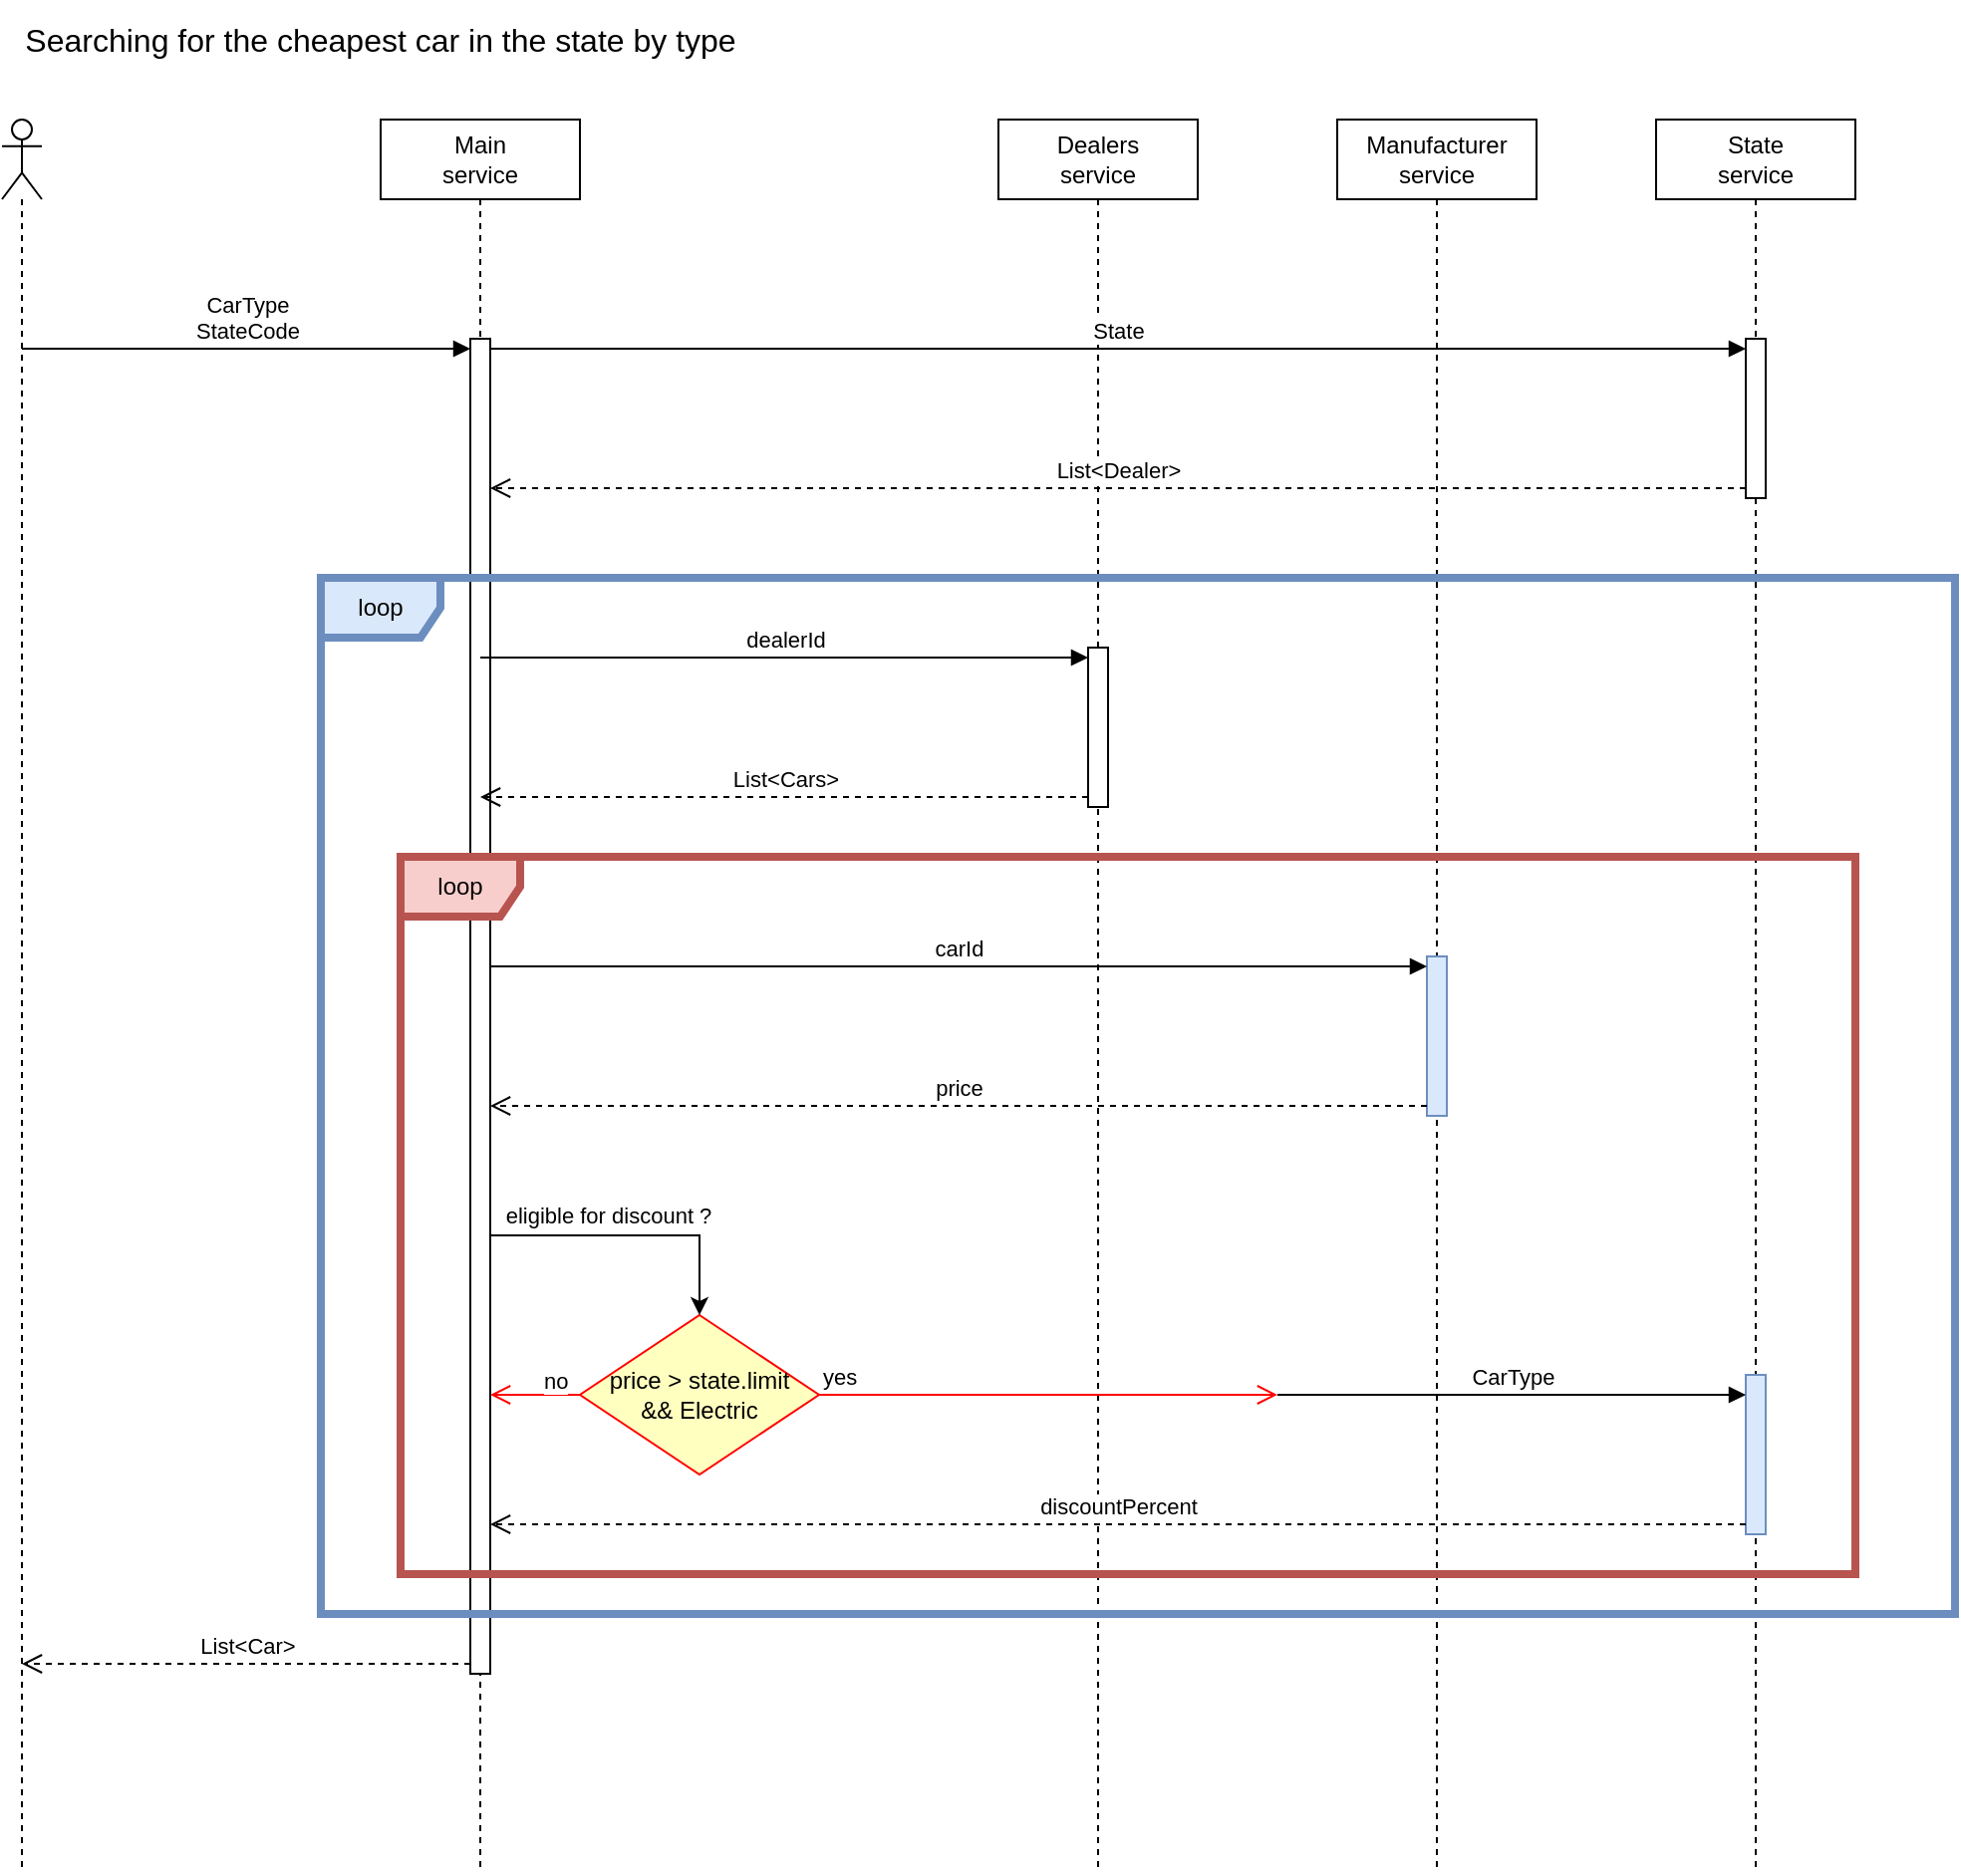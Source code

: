 <mxfile version="24.1.0" type="device">
  <diagram name="Copy of Page-1" id="MX6x5Y1rr3HPaoGF4kRp">
    <mxGraphModel dx="1185" dy="689" grid="1" gridSize="10" guides="1" tooltips="1" connect="1" arrows="1" fold="1" page="1" pageScale="1" pageWidth="1100" pageHeight="850" math="0" shadow="0">
      <root>
        <mxCell id="-muKgpcwftOoW2p_bMMs-0" />
        <mxCell id="-muKgpcwftOoW2p_bMMs-1" parent="-muKgpcwftOoW2p_bMMs-0" />
        <mxCell id="-muKgpcwftOoW2p_bMMs-2" value="Dealers&lt;br&gt;service" style="shape=umlLifeline;perimeter=lifelinePerimeter;whiteSpace=wrap;html=1;container=1;dropTarget=0;collapsible=0;recursiveResize=0;outlineConnect=0;portConstraint=eastwest;newEdgeStyle={&quot;curved&quot;:0,&quot;rounded&quot;:0};" parent="-muKgpcwftOoW2p_bMMs-1" vertex="1">
          <mxGeometry x="550" y="80" width="100" height="880" as="geometry" />
        </mxCell>
        <mxCell id="LaYch7cQ6kY5P7jH1F8f-0" value="" style="html=1;points=[[0,0,0,0,5],[0,1,0,0,-5],[1,0,0,0,5],[1,1,0,0,-5]];perimeter=orthogonalPerimeter;outlineConnect=0;targetShapes=umlLifeline;portConstraint=eastwest;newEdgeStyle={&quot;curved&quot;:0,&quot;rounded&quot;:0};" parent="-muKgpcwftOoW2p_bMMs-2" vertex="1">
          <mxGeometry x="45" y="265" width="10" height="80" as="geometry" />
        </mxCell>
        <mxCell id="-muKgpcwftOoW2p_bMMs-3" value="Manufacturer&lt;br&gt;service" style="shape=umlLifeline;perimeter=lifelinePerimeter;whiteSpace=wrap;html=1;container=1;dropTarget=0;collapsible=0;recursiveResize=0;outlineConnect=0;portConstraint=eastwest;newEdgeStyle={&quot;curved&quot;:0,&quot;rounded&quot;:0};" parent="-muKgpcwftOoW2p_bMMs-1" vertex="1">
          <mxGeometry x="720" y="80" width="100" height="880" as="geometry" />
        </mxCell>
        <mxCell id="-muKgpcwftOoW2p_bMMs-4" value="" style="html=1;points=[[0,0,0,0,5],[0,1,0,0,-5],[1,0,0,0,5],[1,1,0,0,-5]];perimeter=orthogonalPerimeter;outlineConnect=0;targetShapes=umlLifeline;portConstraint=eastwest;newEdgeStyle={&quot;curved&quot;:0,&quot;rounded&quot;:0};fillColor=#dae8fc;strokeColor=#6c8ebf;" parent="-muKgpcwftOoW2p_bMMs-3" vertex="1">
          <mxGeometry x="45" y="420" width="10" height="80" as="geometry" />
        </mxCell>
        <mxCell id="-muKgpcwftOoW2p_bMMs-5" value="State&lt;br&gt;service" style="shape=umlLifeline;perimeter=lifelinePerimeter;whiteSpace=wrap;html=1;container=1;dropTarget=0;collapsible=0;recursiveResize=0;outlineConnect=0;portConstraint=eastwest;newEdgeStyle={&quot;curved&quot;:0,&quot;rounded&quot;:0};" parent="-muKgpcwftOoW2p_bMMs-1" vertex="1">
          <mxGeometry x="880" y="80" width="100" height="880" as="geometry" />
        </mxCell>
        <mxCell id="-muKgpcwftOoW2p_bMMs-6" value="" style="html=1;points=[[0,0,0,0,5],[0,1,0,0,-5],[1,0,0,0,5],[1,1,0,0,-5]];perimeter=orthogonalPerimeter;outlineConnect=0;targetShapes=umlLifeline;portConstraint=eastwest;newEdgeStyle={&quot;curved&quot;:0,&quot;rounded&quot;:0};fillColor=#dae8fc;strokeColor=#6c8ebf;" parent="-muKgpcwftOoW2p_bMMs-5" vertex="1">
          <mxGeometry x="45" y="630" width="10" height="80" as="geometry" />
        </mxCell>
        <mxCell id="-muKgpcwftOoW2p_bMMs-7" value="" style="html=1;points=[[0,0,0,0,5],[0,1,0,0,-5],[1,0,0,0,5],[1,1,0,0,-5]];perimeter=orthogonalPerimeter;outlineConnect=0;targetShapes=umlLifeline;portConstraint=eastwest;newEdgeStyle={&quot;curved&quot;:0,&quot;rounded&quot;:0};" parent="-muKgpcwftOoW2p_bMMs-5" vertex="1">
          <mxGeometry x="45" y="110" width="10" height="80" as="geometry" />
        </mxCell>
        <mxCell id="-muKgpcwftOoW2p_bMMs-8" value="Main&lt;br&gt;service" style="shape=umlLifeline;perimeter=lifelinePerimeter;whiteSpace=wrap;html=1;container=1;dropTarget=0;collapsible=0;recursiveResize=0;outlineConnect=0;portConstraint=eastwest;newEdgeStyle={&quot;curved&quot;:0,&quot;rounded&quot;:0};" parent="-muKgpcwftOoW2p_bMMs-1" vertex="1">
          <mxGeometry x="240" y="80" width="100" height="880" as="geometry" />
        </mxCell>
        <mxCell id="-muKgpcwftOoW2p_bMMs-9" value="" style="html=1;points=[[0,0,0,0,5],[0,1,0,0,-5],[1,0,0,0,5],[1,1,0,0,-5]];perimeter=orthogonalPerimeter;outlineConnect=0;targetShapes=umlLifeline;portConstraint=eastwest;newEdgeStyle={&quot;curved&quot;:0,&quot;rounded&quot;:0};" parent="-muKgpcwftOoW2p_bMMs-8" vertex="1">
          <mxGeometry x="45" y="110" width="10" height="670" as="geometry" />
        </mxCell>
        <mxCell id="-muKgpcwftOoW2p_bMMs-10" value="" style="shape=umlLifeline;perimeter=lifelinePerimeter;whiteSpace=wrap;html=1;container=1;dropTarget=0;collapsible=0;recursiveResize=0;outlineConnect=0;portConstraint=eastwest;newEdgeStyle={&quot;curved&quot;:0,&quot;rounded&quot;:0};participant=umlActor;" parent="-muKgpcwftOoW2p_bMMs-1" vertex="1">
          <mxGeometry x="50" y="80" width="20" height="880" as="geometry" />
        </mxCell>
        <mxCell id="-muKgpcwftOoW2p_bMMs-11" value="List&amp;lt;Car&amp;gt;" style="html=1;verticalAlign=bottom;endArrow=open;dashed=1;endSize=8;curved=0;rounded=0;exitX=0;exitY=1;exitDx=0;exitDy=-5;" parent="-muKgpcwftOoW2p_bMMs-1" source="-muKgpcwftOoW2p_bMMs-9" target="-muKgpcwftOoW2p_bMMs-10" edge="1">
          <mxGeometry relative="1" as="geometry">
            <mxPoint x="375" y="265" as="targetPoint" />
          </mxGeometry>
        </mxCell>
        <mxCell id="-muKgpcwftOoW2p_bMMs-12" value="CarType&lt;br&gt;StateCode" style="html=1;verticalAlign=bottom;endArrow=block;curved=0;rounded=0;entryX=0;entryY=0;entryDx=0;entryDy=5;" parent="-muKgpcwftOoW2p_bMMs-1" source="-muKgpcwftOoW2p_bMMs-10" target="-muKgpcwftOoW2p_bMMs-9" edge="1">
          <mxGeometry x="0.002" relative="1" as="geometry">
            <mxPoint x="375" y="195" as="sourcePoint" />
            <mxPoint as="offset" />
          </mxGeometry>
        </mxCell>
        <mxCell id="-muKgpcwftOoW2p_bMMs-13" value="State" style="html=1;verticalAlign=bottom;endArrow=block;curved=0;rounded=0;entryX=0;entryY=0;entryDx=0;entryDy=5;" parent="-muKgpcwftOoW2p_bMMs-1" source="-muKgpcwftOoW2p_bMMs-9" target="-muKgpcwftOoW2p_bMMs-7" edge="1">
          <mxGeometry relative="1" as="geometry">
            <mxPoint x="735" y="225" as="sourcePoint" />
          </mxGeometry>
        </mxCell>
        <mxCell id="-muKgpcwftOoW2p_bMMs-14" value="List&amp;lt;Dealer&amp;gt;" style="html=1;verticalAlign=bottom;endArrow=open;dashed=1;endSize=8;curved=0;rounded=0;exitX=0;exitY=1;exitDx=0;exitDy=-5;" parent="-muKgpcwftOoW2p_bMMs-1" source="-muKgpcwftOoW2p_bMMs-7" target="-muKgpcwftOoW2p_bMMs-9" edge="1">
          <mxGeometry relative="1" as="geometry">
            <mxPoint x="735" y="295" as="targetPoint" />
          </mxGeometry>
        </mxCell>
        <mxCell id="-muKgpcwftOoW2p_bMMs-15" value="carId" style="html=1;verticalAlign=bottom;endArrow=block;curved=0;rounded=0;entryX=0;entryY=0;entryDx=0;entryDy=5;" parent="-muKgpcwftOoW2p_bMMs-1" source="-muKgpcwftOoW2p_bMMs-9" target="-muKgpcwftOoW2p_bMMs-4" edge="1">
          <mxGeometry relative="1" as="geometry">
            <mxPoint x="1015" y="345" as="sourcePoint" />
          </mxGeometry>
        </mxCell>
        <mxCell id="-muKgpcwftOoW2p_bMMs-16" value="price" style="html=1;verticalAlign=bottom;endArrow=open;dashed=1;endSize=8;curved=0;rounded=0;exitX=0;exitY=1;exitDx=0;exitDy=-5;" parent="-muKgpcwftOoW2p_bMMs-1" source="-muKgpcwftOoW2p_bMMs-4" target="-muKgpcwftOoW2p_bMMs-9" edge="1">
          <mxGeometry relative="1" as="geometry">
            <mxPoint x="1015" y="415" as="targetPoint" />
          </mxGeometry>
        </mxCell>
        <mxCell id="-muKgpcwftOoW2p_bMMs-17" value="CarType" style="html=1;verticalAlign=bottom;endArrow=block;curved=0;rounded=0;" parent="-muKgpcwftOoW2p_bMMs-1" target="-muKgpcwftOoW2p_bMMs-6" edge="1">
          <mxGeometry relative="1" as="geometry">
            <mxPoint x="690" y="720" as="sourcePoint" />
          </mxGeometry>
        </mxCell>
        <mxCell id="-muKgpcwftOoW2p_bMMs-18" value="discountPercent" style="html=1;verticalAlign=bottom;endArrow=open;dashed=1;endSize=8;curved=0;rounded=0;exitX=0;exitY=1;exitDx=0;exitDy=-5;" parent="-muKgpcwftOoW2p_bMMs-1" source="-muKgpcwftOoW2p_bMMs-6" target="-muKgpcwftOoW2p_bMMs-9" edge="1">
          <mxGeometry relative="1" as="geometry">
            <mxPoint x="455" y="644" as="targetPoint" />
          </mxGeometry>
        </mxCell>
        <mxCell id="-muKgpcwftOoW2p_bMMs-19" value="price &amp;gt; state.limit&lt;br&gt;&amp;amp;&amp;amp; Electric" style="rhombus;whiteSpace=wrap;html=1;fontColor=#000000;fillColor=#ffffc0;strokeColor=#ff0000;" parent="-muKgpcwftOoW2p_bMMs-1" vertex="1">
          <mxGeometry x="340" y="680" width="120" height="80" as="geometry" />
        </mxCell>
        <mxCell id="-muKgpcwftOoW2p_bMMs-20" value="yes" style="edgeStyle=orthogonalEdgeStyle;html=1;align=left;verticalAlign=bottom;endArrow=open;endSize=8;strokeColor=#ff0000;rounded=0;" parent="-muKgpcwftOoW2p_bMMs-1" source="-muKgpcwftOoW2p_bMMs-19" edge="1">
          <mxGeometry x="-1" relative="1" as="geometry">
            <mxPoint x="690" y="720" as="targetPoint" />
          </mxGeometry>
        </mxCell>
        <mxCell id="-muKgpcwftOoW2p_bMMs-21" value="no" style="edgeStyle=orthogonalEdgeStyle;html=1;align=left;verticalAlign=top;endArrow=open;endSize=8;strokeColor=#ff0000;rounded=0;exitX=0;exitY=0.5;exitDx=0;exitDy=0;" parent="-muKgpcwftOoW2p_bMMs-1" source="-muKgpcwftOoW2p_bMMs-19" target="-muKgpcwftOoW2p_bMMs-9" edge="1">
          <mxGeometry x="-0.111" y="-20" relative="1" as="geometry">
            <mxPoint x="530" y="680" as="targetPoint" />
            <Array as="points">
              <mxPoint x="320" y="720" />
              <mxPoint x="320" y="720" />
            </Array>
            <mxPoint as="offset" />
          </mxGeometry>
        </mxCell>
        <mxCell id="-muKgpcwftOoW2p_bMMs-22" style="edgeStyle=orthogonalEdgeStyle;rounded=0;orthogonalLoop=1;jettySize=auto;html=1;curved=0;entryX=0.5;entryY=0;entryDx=0;entryDy=0;" parent="-muKgpcwftOoW2p_bMMs-1" source="-muKgpcwftOoW2p_bMMs-9" target="-muKgpcwftOoW2p_bMMs-19" edge="1">
          <mxGeometry relative="1" as="geometry">
            <Array as="points">
              <mxPoint x="400" y="640" />
            </Array>
            <mxPoint x="310" y="640.0" as="sourcePoint" />
            <mxPoint x="415" y="650.0" as="targetPoint" />
          </mxGeometry>
        </mxCell>
        <mxCell id="-muKgpcwftOoW2p_bMMs-23" value="eligible for discount ?" style="edgeLabel;html=1;align=center;verticalAlign=middle;resizable=0;points=[];" parent="-muKgpcwftOoW2p_bMMs-22" vertex="1" connectable="0">
          <mxGeometry x="-0.191" y="-3" relative="1" as="geometry">
            <mxPoint y="-13" as="offset" />
          </mxGeometry>
        </mxCell>
        <mxCell id="-muKgpcwftOoW2p_bMMs-24" value="loop" style="shape=umlFrame;whiteSpace=wrap;html=1;pointerEvents=0;fillColor=#f8cecc;strokeColor=#b85450;strokeWidth=4;shadow=0;" parent="-muKgpcwftOoW2p_bMMs-1" vertex="1">
          <mxGeometry x="250" y="450" width="730" height="360" as="geometry" />
        </mxCell>
        <mxCell id="-muKgpcwftOoW2p_bMMs-26" value="Searching for the cheapest car in the state by type" style="text;html=1;strokeColor=none;fillColor=none;align=center;verticalAlign=middle;whiteSpace=wrap;rounded=0;fontSize=16;" parent="-muKgpcwftOoW2p_bMMs-1" vertex="1">
          <mxGeometry x="50" y="20" width="380" height="40" as="geometry" />
        </mxCell>
        <mxCell id="LaYch7cQ6kY5P7jH1F8f-1" value="dealerId" style="html=1;verticalAlign=bottom;endArrow=block;curved=0;rounded=0;entryX=0;entryY=0;entryDx=0;entryDy=5;" parent="-muKgpcwftOoW2p_bMMs-1" source="-muKgpcwftOoW2p_bMMs-8" target="LaYch7cQ6kY5P7jH1F8f-0" edge="1">
          <mxGeometry relative="1" as="geometry">
            <mxPoint x="525" y="335" as="sourcePoint" />
            <mxPoint as="offset" />
          </mxGeometry>
        </mxCell>
        <mxCell id="LaYch7cQ6kY5P7jH1F8f-2" value="List&amp;lt;Cars&amp;gt;" style="html=1;verticalAlign=bottom;endArrow=open;dashed=1;endSize=8;curved=0;rounded=0;exitX=0;exitY=1;exitDx=0;exitDy=-5;" parent="-muKgpcwftOoW2p_bMMs-1" source="LaYch7cQ6kY5P7jH1F8f-0" target="-muKgpcwftOoW2p_bMMs-8" edge="1">
          <mxGeometry relative="1" as="geometry">
            <mxPoint x="525" y="405" as="targetPoint" />
          </mxGeometry>
        </mxCell>
        <mxCell id="LaYch7cQ6kY5P7jH1F8f-3" value="loop" style="shape=umlFrame;whiteSpace=wrap;html=1;pointerEvents=0;fillColor=#dae8fc;strokeColor=#6c8ebf;strokeWidth=4;shadow=0;" parent="-muKgpcwftOoW2p_bMMs-1" vertex="1">
          <mxGeometry x="210" y="310" width="820" height="520" as="geometry" />
        </mxCell>
      </root>
    </mxGraphModel>
  </diagram>
</mxfile>
